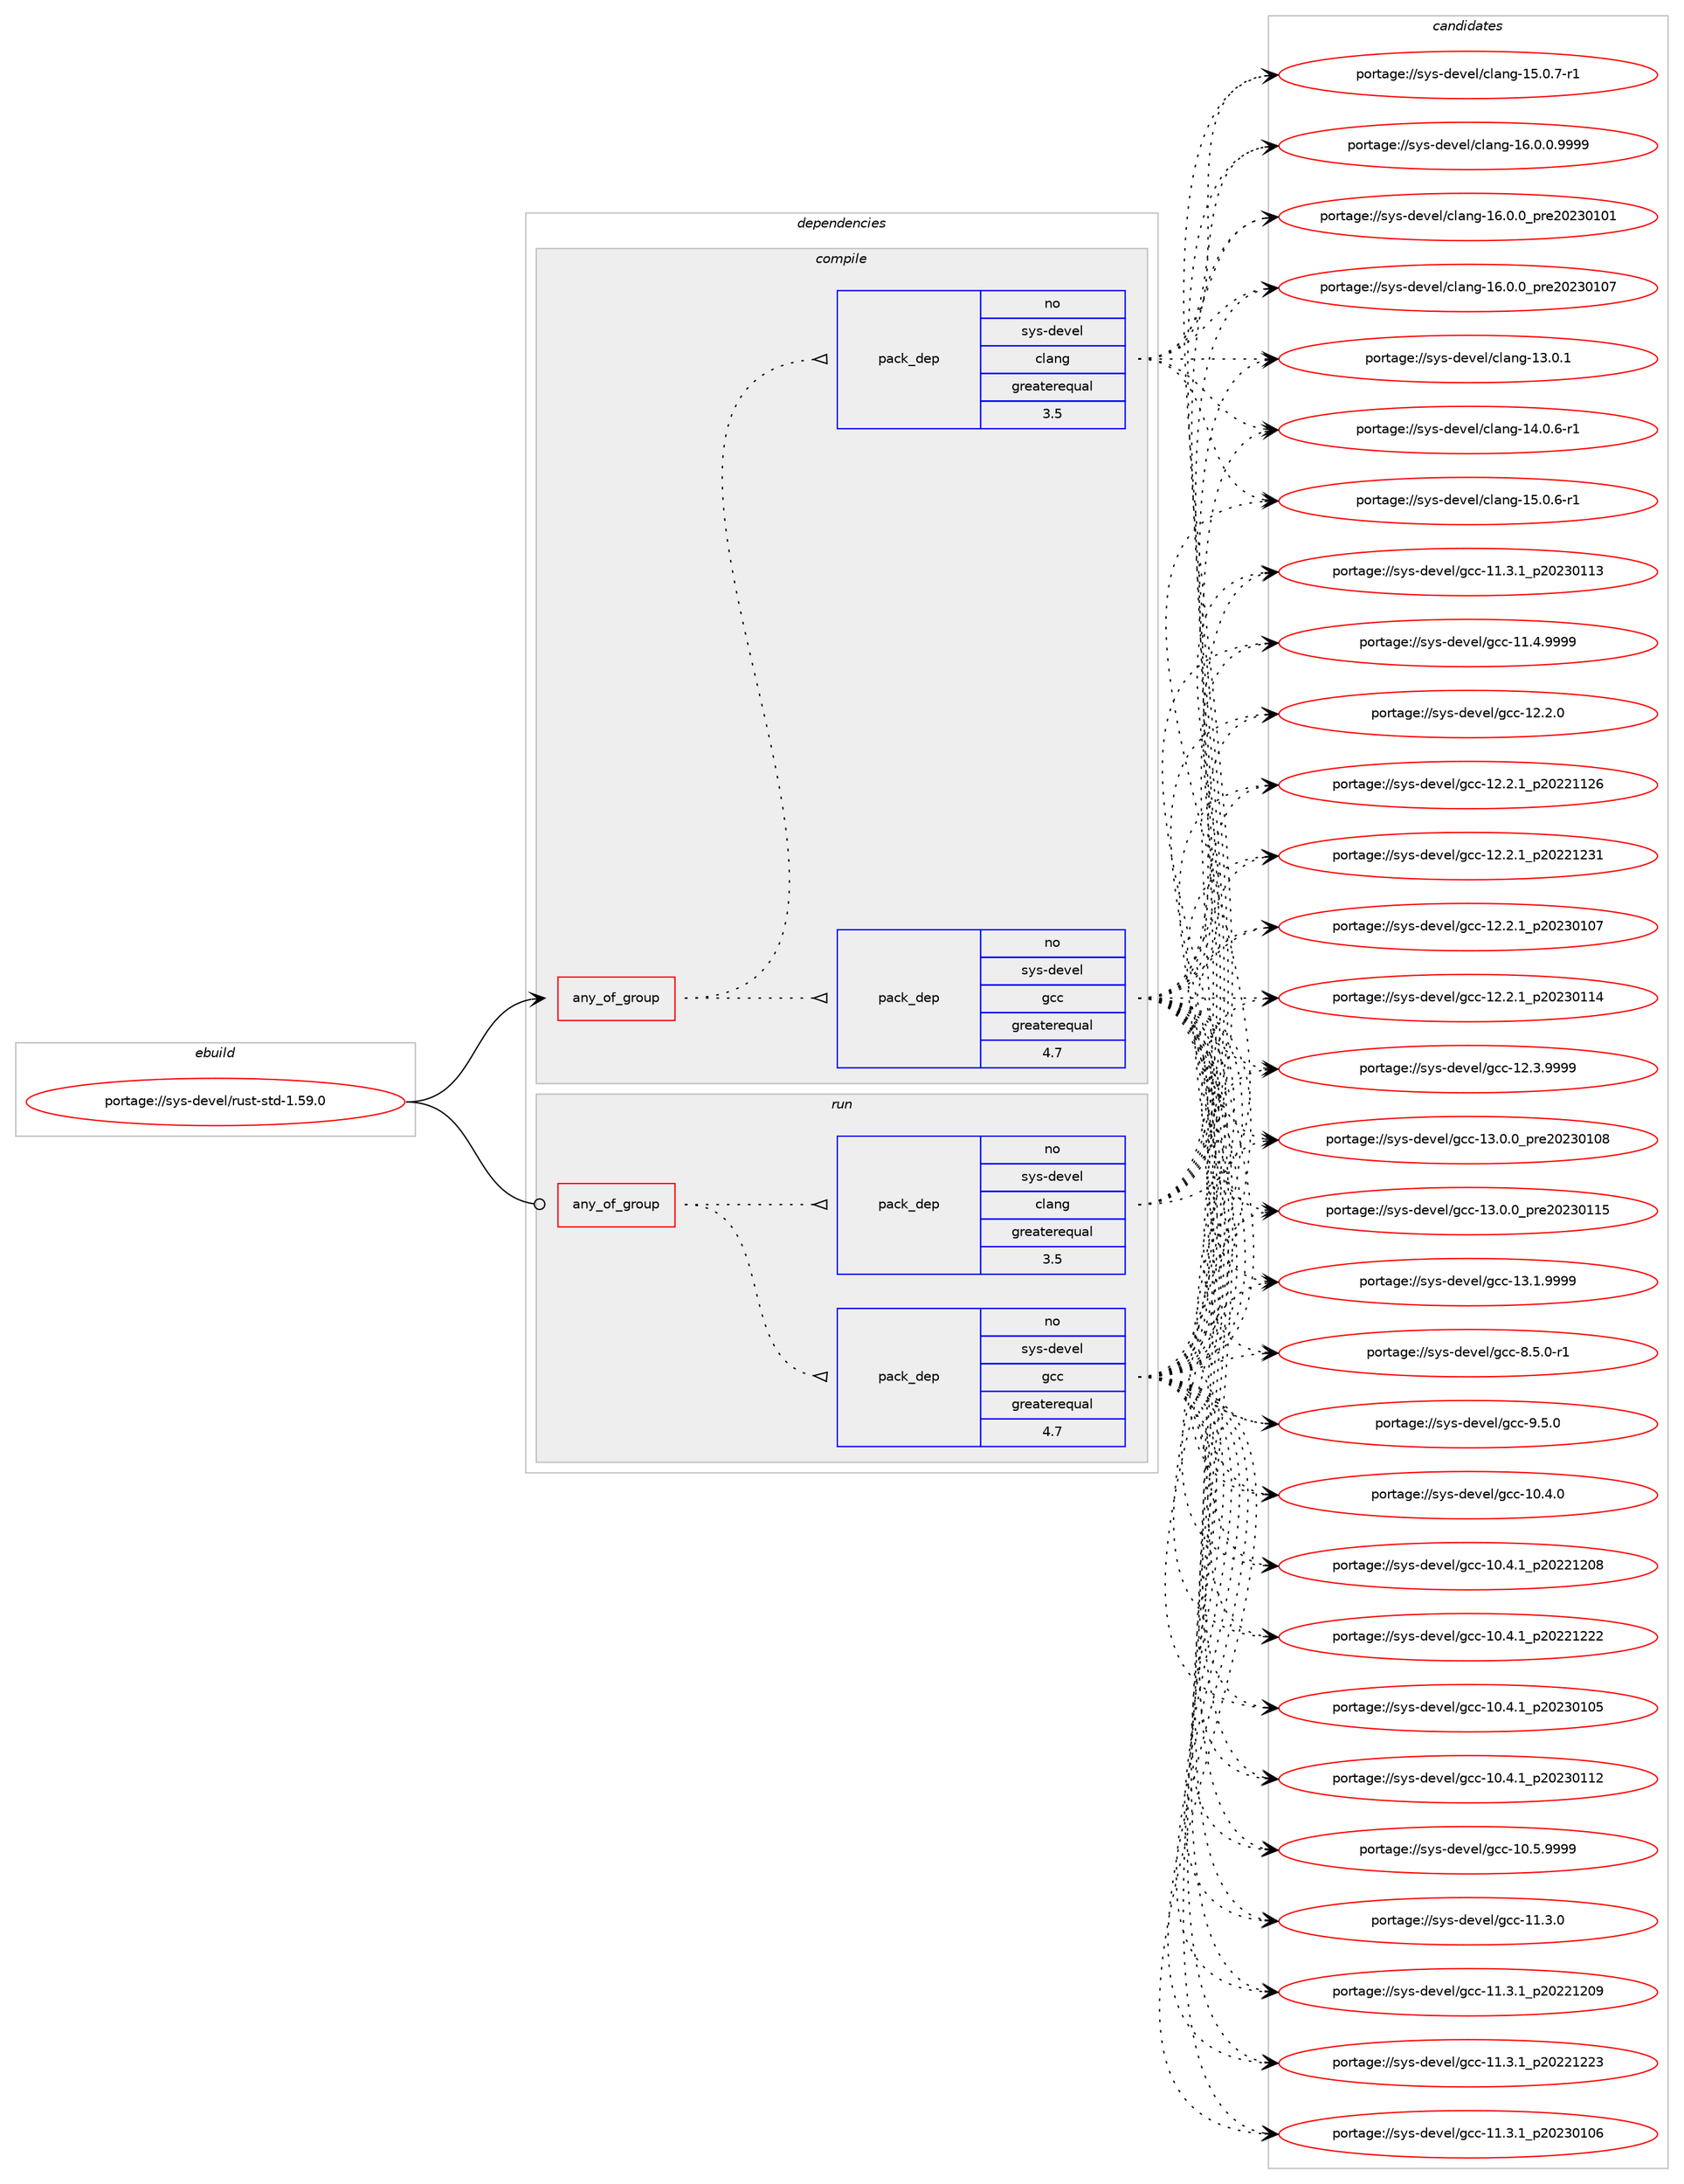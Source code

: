 digraph prolog {

# *************
# Graph options
# *************

newrank=true;
concentrate=true;
compound=true;
graph [rankdir=LR,fontname=Helvetica,fontsize=10,ranksep=1.5];#, ranksep=2.5, nodesep=0.2];
edge  [arrowhead=vee];
node  [fontname=Helvetica,fontsize=10];

# **********
# The ebuild
# **********

subgraph cluster_leftcol {
color=gray;
rank=same;
label=<<i>ebuild</i>>;
id [label="portage://sys-devel/rust-std-1.59.0", color=red, width=4, href="../sys-devel/rust-std-1.59.0.svg"];
}

# ****************
# The dependencies
# ****************

subgraph cluster_midcol {
color=gray;
label=<<i>dependencies</i>>;
subgraph cluster_compile {
fillcolor="#eeeeee";
style=filled;
label=<<i>compile</i>>;
subgraph any53 {
dependency7929 [label=<<TABLE BORDER="0" CELLBORDER="1" CELLSPACING="0" CELLPADDING="4"><TR><TD CELLPADDING="10">any_of_group</TD></TR></TABLE>>, shape=none, color=red];subgraph pack2710 {
dependency7930 [label=<<TABLE BORDER="0" CELLBORDER="1" CELLSPACING="0" CELLPADDING="4" WIDTH="220"><TR><TD ROWSPAN="6" CELLPADDING="30">pack_dep</TD></TR><TR><TD WIDTH="110">no</TD></TR><TR><TD>sys-devel</TD></TR><TR><TD>gcc</TD></TR><TR><TD>greaterequal</TD></TR><TR><TD>4.7</TD></TR></TABLE>>, shape=none, color=blue];
}
dependency7929:e -> dependency7930:w [weight=20,style="dotted",arrowhead="oinv"];
subgraph pack2711 {
dependency7931 [label=<<TABLE BORDER="0" CELLBORDER="1" CELLSPACING="0" CELLPADDING="4" WIDTH="220"><TR><TD ROWSPAN="6" CELLPADDING="30">pack_dep</TD></TR><TR><TD WIDTH="110">no</TD></TR><TR><TD>sys-devel</TD></TR><TR><TD>clang</TD></TR><TR><TD>greaterequal</TD></TR><TR><TD>3.5</TD></TR></TABLE>>, shape=none, color=blue];
}
dependency7929:e -> dependency7931:w [weight=20,style="dotted",arrowhead="oinv"];
}
id:e -> dependency7929:w [weight=20,style="solid",arrowhead="vee"];
}
subgraph cluster_compileandrun {
fillcolor="#eeeeee";
style=filled;
label=<<i>compile and run</i>>;
}
subgraph cluster_run {
fillcolor="#eeeeee";
style=filled;
label=<<i>run</i>>;
subgraph any54 {
dependency7932 [label=<<TABLE BORDER="0" CELLBORDER="1" CELLSPACING="0" CELLPADDING="4"><TR><TD CELLPADDING="10">any_of_group</TD></TR></TABLE>>, shape=none, color=red];subgraph pack2712 {
dependency7933 [label=<<TABLE BORDER="0" CELLBORDER="1" CELLSPACING="0" CELLPADDING="4" WIDTH="220"><TR><TD ROWSPAN="6" CELLPADDING="30">pack_dep</TD></TR><TR><TD WIDTH="110">no</TD></TR><TR><TD>sys-devel</TD></TR><TR><TD>gcc</TD></TR><TR><TD>greaterequal</TD></TR><TR><TD>4.7</TD></TR></TABLE>>, shape=none, color=blue];
}
dependency7932:e -> dependency7933:w [weight=20,style="dotted",arrowhead="oinv"];
subgraph pack2713 {
dependency7934 [label=<<TABLE BORDER="0" CELLBORDER="1" CELLSPACING="0" CELLPADDING="4" WIDTH="220"><TR><TD ROWSPAN="6" CELLPADDING="30">pack_dep</TD></TR><TR><TD WIDTH="110">no</TD></TR><TR><TD>sys-devel</TD></TR><TR><TD>clang</TD></TR><TR><TD>greaterequal</TD></TR><TR><TD>3.5</TD></TR></TABLE>>, shape=none, color=blue];
}
dependency7932:e -> dependency7934:w [weight=20,style="dotted",arrowhead="oinv"];
}
id:e -> dependency7932:w [weight=20,style="solid",arrowhead="odot"];
}
}

# **************
# The candidates
# **************

subgraph cluster_choices {
rank=same;
color=gray;
label=<<i>candidates</i>>;

subgraph choice2710 {
color=black;
nodesep=1;
choice1151211154510010111810110847103999945494846524648 [label="portage://sys-devel/gcc-10.4.0", color=red, width=4,href="../sys-devel/gcc-10.4.0.svg"];
choice1151211154510010111810110847103999945494846524649951125048505049504856 [label="portage://sys-devel/gcc-10.4.1_p20221208", color=red, width=4,href="../sys-devel/gcc-10.4.1_p20221208.svg"];
choice1151211154510010111810110847103999945494846524649951125048505049505050 [label="portage://sys-devel/gcc-10.4.1_p20221222", color=red, width=4,href="../sys-devel/gcc-10.4.1_p20221222.svg"];
choice1151211154510010111810110847103999945494846524649951125048505148494853 [label="portage://sys-devel/gcc-10.4.1_p20230105", color=red, width=4,href="../sys-devel/gcc-10.4.1_p20230105.svg"];
choice1151211154510010111810110847103999945494846524649951125048505148494950 [label="portage://sys-devel/gcc-10.4.1_p20230112", color=red, width=4,href="../sys-devel/gcc-10.4.1_p20230112.svg"];
choice1151211154510010111810110847103999945494846534657575757 [label="portage://sys-devel/gcc-10.5.9999", color=red, width=4,href="../sys-devel/gcc-10.5.9999.svg"];
choice1151211154510010111810110847103999945494946514648 [label="portage://sys-devel/gcc-11.3.0", color=red, width=4,href="../sys-devel/gcc-11.3.0.svg"];
choice1151211154510010111810110847103999945494946514649951125048505049504857 [label="portage://sys-devel/gcc-11.3.1_p20221209", color=red, width=4,href="../sys-devel/gcc-11.3.1_p20221209.svg"];
choice1151211154510010111810110847103999945494946514649951125048505049505051 [label="portage://sys-devel/gcc-11.3.1_p20221223", color=red, width=4,href="../sys-devel/gcc-11.3.1_p20221223.svg"];
choice1151211154510010111810110847103999945494946514649951125048505148494854 [label="portage://sys-devel/gcc-11.3.1_p20230106", color=red, width=4,href="../sys-devel/gcc-11.3.1_p20230106.svg"];
choice1151211154510010111810110847103999945494946514649951125048505148494951 [label="portage://sys-devel/gcc-11.3.1_p20230113", color=red, width=4,href="../sys-devel/gcc-11.3.1_p20230113.svg"];
choice1151211154510010111810110847103999945494946524657575757 [label="portage://sys-devel/gcc-11.4.9999", color=red, width=4,href="../sys-devel/gcc-11.4.9999.svg"];
choice1151211154510010111810110847103999945495046504648 [label="portage://sys-devel/gcc-12.2.0", color=red, width=4,href="../sys-devel/gcc-12.2.0.svg"];
choice1151211154510010111810110847103999945495046504649951125048505049495054 [label="portage://sys-devel/gcc-12.2.1_p20221126", color=red, width=4,href="../sys-devel/gcc-12.2.1_p20221126.svg"];
choice1151211154510010111810110847103999945495046504649951125048505049505149 [label="portage://sys-devel/gcc-12.2.1_p20221231", color=red, width=4,href="../sys-devel/gcc-12.2.1_p20221231.svg"];
choice1151211154510010111810110847103999945495046504649951125048505148494855 [label="portage://sys-devel/gcc-12.2.1_p20230107", color=red, width=4,href="../sys-devel/gcc-12.2.1_p20230107.svg"];
choice1151211154510010111810110847103999945495046504649951125048505148494952 [label="portage://sys-devel/gcc-12.2.1_p20230114", color=red, width=4,href="../sys-devel/gcc-12.2.1_p20230114.svg"];
choice1151211154510010111810110847103999945495046514657575757 [label="portage://sys-devel/gcc-12.3.9999", color=red, width=4,href="../sys-devel/gcc-12.3.9999.svg"];
choice1151211154510010111810110847103999945495146484648951121141015048505148494856 [label="portage://sys-devel/gcc-13.0.0_pre20230108", color=red, width=4,href="../sys-devel/gcc-13.0.0_pre20230108.svg"];
choice1151211154510010111810110847103999945495146484648951121141015048505148494953 [label="portage://sys-devel/gcc-13.0.0_pre20230115", color=red, width=4,href="../sys-devel/gcc-13.0.0_pre20230115.svg"];
choice1151211154510010111810110847103999945495146494657575757 [label="portage://sys-devel/gcc-13.1.9999", color=red, width=4,href="../sys-devel/gcc-13.1.9999.svg"];
choice115121115451001011181011084710399994556465346484511449 [label="portage://sys-devel/gcc-8.5.0-r1", color=red, width=4,href="../sys-devel/gcc-8.5.0-r1.svg"];
choice11512111545100101118101108471039999455746534648 [label="portage://sys-devel/gcc-9.5.0", color=red, width=4,href="../sys-devel/gcc-9.5.0.svg"];
dependency7930:e -> choice1151211154510010111810110847103999945494846524648:w [style=dotted,weight="100"];
dependency7930:e -> choice1151211154510010111810110847103999945494846524649951125048505049504856:w [style=dotted,weight="100"];
dependency7930:e -> choice1151211154510010111810110847103999945494846524649951125048505049505050:w [style=dotted,weight="100"];
dependency7930:e -> choice1151211154510010111810110847103999945494846524649951125048505148494853:w [style=dotted,weight="100"];
dependency7930:e -> choice1151211154510010111810110847103999945494846524649951125048505148494950:w [style=dotted,weight="100"];
dependency7930:e -> choice1151211154510010111810110847103999945494846534657575757:w [style=dotted,weight="100"];
dependency7930:e -> choice1151211154510010111810110847103999945494946514648:w [style=dotted,weight="100"];
dependency7930:e -> choice1151211154510010111810110847103999945494946514649951125048505049504857:w [style=dotted,weight="100"];
dependency7930:e -> choice1151211154510010111810110847103999945494946514649951125048505049505051:w [style=dotted,weight="100"];
dependency7930:e -> choice1151211154510010111810110847103999945494946514649951125048505148494854:w [style=dotted,weight="100"];
dependency7930:e -> choice1151211154510010111810110847103999945494946514649951125048505148494951:w [style=dotted,weight="100"];
dependency7930:e -> choice1151211154510010111810110847103999945494946524657575757:w [style=dotted,weight="100"];
dependency7930:e -> choice1151211154510010111810110847103999945495046504648:w [style=dotted,weight="100"];
dependency7930:e -> choice1151211154510010111810110847103999945495046504649951125048505049495054:w [style=dotted,weight="100"];
dependency7930:e -> choice1151211154510010111810110847103999945495046504649951125048505049505149:w [style=dotted,weight="100"];
dependency7930:e -> choice1151211154510010111810110847103999945495046504649951125048505148494855:w [style=dotted,weight="100"];
dependency7930:e -> choice1151211154510010111810110847103999945495046504649951125048505148494952:w [style=dotted,weight="100"];
dependency7930:e -> choice1151211154510010111810110847103999945495046514657575757:w [style=dotted,weight="100"];
dependency7930:e -> choice1151211154510010111810110847103999945495146484648951121141015048505148494856:w [style=dotted,weight="100"];
dependency7930:e -> choice1151211154510010111810110847103999945495146484648951121141015048505148494953:w [style=dotted,weight="100"];
dependency7930:e -> choice1151211154510010111810110847103999945495146494657575757:w [style=dotted,weight="100"];
dependency7930:e -> choice115121115451001011181011084710399994556465346484511449:w [style=dotted,weight="100"];
dependency7930:e -> choice11512111545100101118101108471039999455746534648:w [style=dotted,weight="100"];
}
subgraph choice2711 {
color=black;
nodesep=1;
choice1151211154510010111810110847991089711010345495146484649 [label="portage://sys-devel/clang-13.0.1", color=red, width=4,href="../sys-devel/clang-13.0.1.svg"];
choice11512111545100101118101108479910897110103454952464846544511449 [label="portage://sys-devel/clang-14.0.6-r1", color=red, width=4,href="../sys-devel/clang-14.0.6-r1.svg"];
choice11512111545100101118101108479910897110103454953464846544511449 [label="portage://sys-devel/clang-15.0.6-r1", color=red, width=4,href="../sys-devel/clang-15.0.6-r1.svg"];
choice11512111545100101118101108479910897110103454953464846554511449 [label="portage://sys-devel/clang-15.0.7-r1", color=red, width=4,href="../sys-devel/clang-15.0.7-r1.svg"];
choice11512111545100101118101108479910897110103454954464846484657575757 [label="portage://sys-devel/clang-16.0.0.9999", color=red, width=4,href="../sys-devel/clang-16.0.0.9999.svg"];
choice1151211154510010111810110847991089711010345495446484648951121141015048505148494849 [label="portage://sys-devel/clang-16.0.0_pre20230101", color=red, width=4,href="../sys-devel/clang-16.0.0_pre20230101.svg"];
choice1151211154510010111810110847991089711010345495446484648951121141015048505148494855 [label="portage://sys-devel/clang-16.0.0_pre20230107", color=red, width=4,href="../sys-devel/clang-16.0.0_pre20230107.svg"];
dependency7931:e -> choice1151211154510010111810110847991089711010345495146484649:w [style=dotted,weight="100"];
dependency7931:e -> choice11512111545100101118101108479910897110103454952464846544511449:w [style=dotted,weight="100"];
dependency7931:e -> choice11512111545100101118101108479910897110103454953464846544511449:w [style=dotted,weight="100"];
dependency7931:e -> choice11512111545100101118101108479910897110103454953464846554511449:w [style=dotted,weight="100"];
dependency7931:e -> choice11512111545100101118101108479910897110103454954464846484657575757:w [style=dotted,weight="100"];
dependency7931:e -> choice1151211154510010111810110847991089711010345495446484648951121141015048505148494849:w [style=dotted,weight="100"];
dependency7931:e -> choice1151211154510010111810110847991089711010345495446484648951121141015048505148494855:w [style=dotted,weight="100"];
}
subgraph choice2712 {
color=black;
nodesep=1;
choice1151211154510010111810110847103999945494846524648 [label="portage://sys-devel/gcc-10.4.0", color=red, width=4,href="../sys-devel/gcc-10.4.0.svg"];
choice1151211154510010111810110847103999945494846524649951125048505049504856 [label="portage://sys-devel/gcc-10.4.1_p20221208", color=red, width=4,href="../sys-devel/gcc-10.4.1_p20221208.svg"];
choice1151211154510010111810110847103999945494846524649951125048505049505050 [label="portage://sys-devel/gcc-10.4.1_p20221222", color=red, width=4,href="../sys-devel/gcc-10.4.1_p20221222.svg"];
choice1151211154510010111810110847103999945494846524649951125048505148494853 [label="portage://sys-devel/gcc-10.4.1_p20230105", color=red, width=4,href="../sys-devel/gcc-10.4.1_p20230105.svg"];
choice1151211154510010111810110847103999945494846524649951125048505148494950 [label="portage://sys-devel/gcc-10.4.1_p20230112", color=red, width=4,href="../sys-devel/gcc-10.4.1_p20230112.svg"];
choice1151211154510010111810110847103999945494846534657575757 [label="portage://sys-devel/gcc-10.5.9999", color=red, width=4,href="../sys-devel/gcc-10.5.9999.svg"];
choice1151211154510010111810110847103999945494946514648 [label="portage://sys-devel/gcc-11.3.0", color=red, width=4,href="../sys-devel/gcc-11.3.0.svg"];
choice1151211154510010111810110847103999945494946514649951125048505049504857 [label="portage://sys-devel/gcc-11.3.1_p20221209", color=red, width=4,href="../sys-devel/gcc-11.3.1_p20221209.svg"];
choice1151211154510010111810110847103999945494946514649951125048505049505051 [label="portage://sys-devel/gcc-11.3.1_p20221223", color=red, width=4,href="../sys-devel/gcc-11.3.1_p20221223.svg"];
choice1151211154510010111810110847103999945494946514649951125048505148494854 [label="portage://sys-devel/gcc-11.3.1_p20230106", color=red, width=4,href="../sys-devel/gcc-11.3.1_p20230106.svg"];
choice1151211154510010111810110847103999945494946514649951125048505148494951 [label="portage://sys-devel/gcc-11.3.1_p20230113", color=red, width=4,href="../sys-devel/gcc-11.3.1_p20230113.svg"];
choice1151211154510010111810110847103999945494946524657575757 [label="portage://sys-devel/gcc-11.4.9999", color=red, width=4,href="../sys-devel/gcc-11.4.9999.svg"];
choice1151211154510010111810110847103999945495046504648 [label="portage://sys-devel/gcc-12.2.0", color=red, width=4,href="../sys-devel/gcc-12.2.0.svg"];
choice1151211154510010111810110847103999945495046504649951125048505049495054 [label="portage://sys-devel/gcc-12.2.1_p20221126", color=red, width=4,href="../sys-devel/gcc-12.2.1_p20221126.svg"];
choice1151211154510010111810110847103999945495046504649951125048505049505149 [label="portage://sys-devel/gcc-12.2.1_p20221231", color=red, width=4,href="../sys-devel/gcc-12.2.1_p20221231.svg"];
choice1151211154510010111810110847103999945495046504649951125048505148494855 [label="portage://sys-devel/gcc-12.2.1_p20230107", color=red, width=4,href="../sys-devel/gcc-12.2.1_p20230107.svg"];
choice1151211154510010111810110847103999945495046504649951125048505148494952 [label="portage://sys-devel/gcc-12.2.1_p20230114", color=red, width=4,href="../sys-devel/gcc-12.2.1_p20230114.svg"];
choice1151211154510010111810110847103999945495046514657575757 [label="portage://sys-devel/gcc-12.3.9999", color=red, width=4,href="../sys-devel/gcc-12.3.9999.svg"];
choice1151211154510010111810110847103999945495146484648951121141015048505148494856 [label="portage://sys-devel/gcc-13.0.0_pre20230108", color=red, width=4,href="../sys-devel/gcc-13.0.0_pre20230108.svg"];
choice1151211154510010111810110847103999945495146484648951121141015048505148494953 [label="portage://sys-devel/gcc-13.0.0_pre20230115", color=red, width=4,href="../sys-devel/gcc-13.0.0_pre20230115.svg"];
choice1151211154510010111810110847103999945495146494657575757 [label="portage://sys-devel/gcc-13.1.9999", color=red, width=4,href="../sys-devel/gcc-13.1.9999.svg"];
choice115121115451001011181011084710399994556465346484511449 [label="portage://sys-devel/gcc-8.5.0-r1", color=red, width=4,href="../sys-devel/gcc-8.5.0-r1.svg"];
choice11512111545100101118101108471039999455746534648 [label="portage://sys-devel/gcc-9.5.0", color=red, width=4,href="../sys-devel/gcc-9.5.0.svg"];
dependency7933:e -> choice1151211154510010111810110847103999945494846524648:w [style=dotted,weight="100"];
dependency7933:e -> choice1151211154510010111810110847103999945494846524649951125048505049504856:w [style=dotted,weight="100"];
dependency7933:e -> choice1151211154510010111810110847103999945494846524649951125048505049505050:w [style=dotted,weight="100"];
dependency7933:e -> choice1151211154510010111810110847103999945494846524649951125048505148494853:w [style=dotted,weight="100"];
dependency7933:e -> choice1151211154510010111810110847103999945494846524649951125048505148494950:w [style=dotted,weight="100"];
dependency7933:e -> choice1151211154510010111810110847103999945494846534657575757:w [style=dotted,weight="100"];
dependency7933:e -> choice1151211154510010111810110847103999945494946514648:w [style=dotted,weight="100"];
dependency7933:e -> choice1151211154510010111810110847103999945494946514649951125048505049504857:w [style=dotted,weight="100"];
dependency7933:e -> choice1151211154510010111810110847103999945494946514649951125048505049505051:w [style=dotted,weight="100"];
dependency7933:e -> choice1151211154510010111810110847103999945494946514649951125048505148494854:w [style=dotted,weight="100"];
dependency7933:e -> choice1151211154510010111810110847103999945494946514649951125048505148494951:w [style=dotted,weight="100"];
dependency7933:e -> choice1151211154510010111810110847103999945494946524657575757:w [style=dotted,weight="100"];
dependency7933:e -> choice1151211154510010111810110847103999945495046504648:w [style=dotted,weight="100"];
dependency7933:e -> choice1151211154510010111810110847103999945495046504649951125048505049495054:w [style=dotted,weight="100"];
dependency7933:e -> choice1151211154510010111810110847103999945495046504649951125048505049505149:w [style=dotted,weight="100"];
dependency7933:e -> choice1151211154510010111810110847103999945495046504649951125048505148494855:w [style=dotted,weight="100"];
dependency7933:e -> choice1151211154510010111810110847103999945495046504649951125048505148494952:w [style=dotted,weight="100"];
dependency7933:e -> choice1151211154510010111810110847103999945495046514657575757:w [style=dotted,weight="100"];
dependency7933:e -> choice1151211154510010111810110847103999945495146484648951121141015048505148494856:w [style=dotted,weight="100"];
dependency7933:e -> choice1151211154510010111810110847103999945495146484648951121141015048505148494953:w [style=dotted,weight="100"];
dependency7933:e -> choice1151211154510010111810110847103999945495146494657575757:w [style=dotted,weight="100"];
dependency7933:e -> choice115121115451001011181011084710399994556465346484511449:w [style=dotted,weight="100"];
dependency7933:e -> choice11512111545100101118101108471039999455746534648:w [style=dotted,weight="100"];
}
subgraph choice2713 {
color=black;
nodesep=1;
choice1151211154510010111810110847991089711010345495146484649 [label="portage://sys-devel/clang-13.0.1", color=red, width=4,href="../sys-devel/clang-13.0.1.svg"];
choice11512111545100101118101108479910897110103454952464846544511449 [label="portage://sys-devel/clang-14.0.6-r1", color=red, width=4,href="../sys-devel/clang-14.0.6-r1.svg"];
choice11512111545100101118101108479910897110103454953464846544511449 [label="portage://sys-devel/clang-15.0.6-r1", color=red, width=4,href="../sys-devel/clang-15.0.6-r1.svg"];
choice11512111545100101118101108479910897110103454953464846554511449 [label="portage://sys-devel/clang-15.0.7-r1", color=red, width=4,href="../sys-devel/clang-15.0.7-r1.svg"];
choice11512111545100101118101108479910897110103454954464846484657575757 [label="portage://sys-devel/clang-16.0.0.9999", color=red, width=4,href="../sys-devel/clang-16.0.0.9999.svg"];
choice1151211154510010111810110847991089711010345495446484648951121141015048505148494849 [label="portage://sys-devel/clang-16.0.0_pre20230101", color=red, width=4,href="../sys-devel/clang-16.0.0_pre20230101.svg"];
choice1151211154510010111810110847991089711010345495446484648951121141015048505148494855 [label="portage://sys-devel/clang-16.0.0_pre20230107", color=red, width=4,href="../sys-devel/clang-16.0.0_pre20230107.svg"];
dependency7934:e -> choice1151211154510010111810110847991089711010345495146484649:w [style=dotted,weight="100"];
dependency7934:e -> choice11512111545100101118101108479910897110103454952464846544511449:w [style=dotted,weight="100"];
dependency7934:e -> choice11512111545100101118101108479910897110103454953464846544511449:w [style=dotted,weight="100"];
dependency7934:e -> choice11512111545100101118101108479910897110103454953464846554511449:w [style=dotted,weight="100"];
dependency7934:e -> choice11512111545100101118101108479910897110103454954464846484657575757:w [style=dotted,weight="100"];
dependency7934:e -> choice1151211154510010111810110847991089711010345495446484648951121141015048505148494849:w [style=dotted,weight="100"];
dependency7934:e -> choice1151211154510010111810110847991089711010345495446484648951121141015048505148494855:w [style=dotted,weight="100"];
}
}

}
